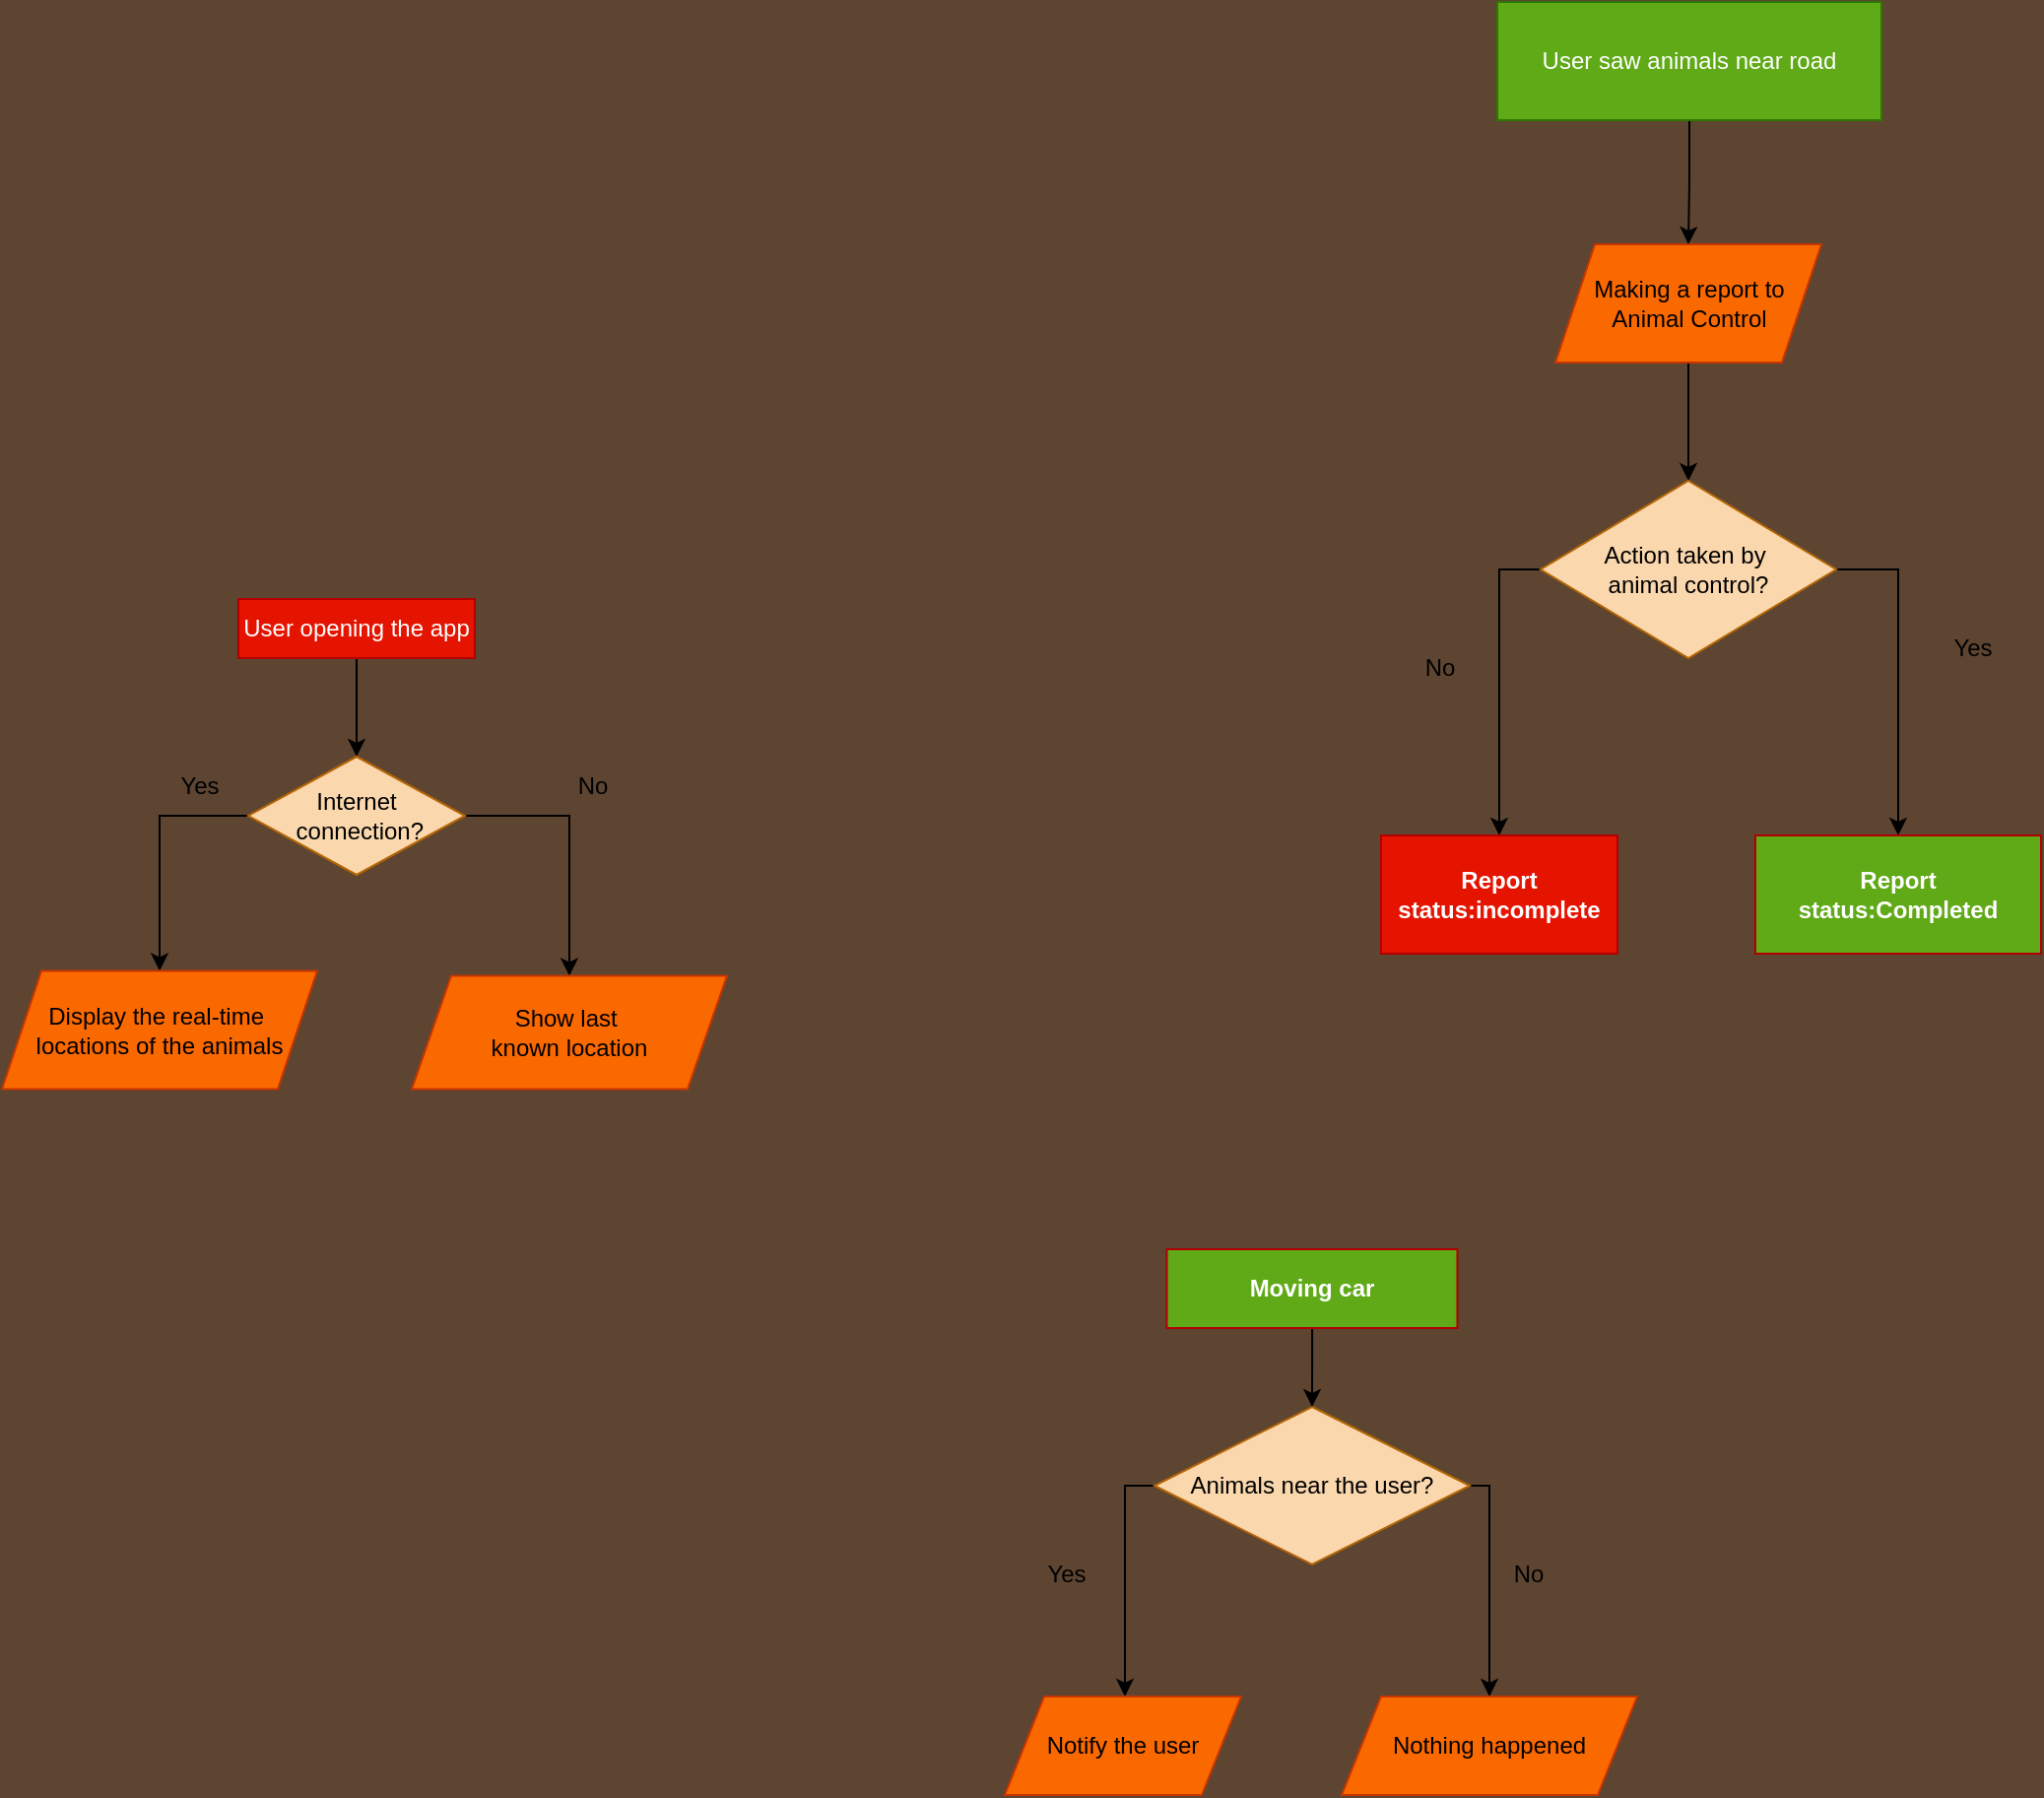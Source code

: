 <mxfile version="27.1.4">
  <diagram name="Page-1" id="Vq_qL6MAA6T3b-JdrKMp">
    <mxGraphModel dx="1303" dy="1738" grid="1" gridSize="10" guides="1" tooltips="1" connect="1" arrows="1" fold="1" page="1" pageScale="1" pageWidth="850" pageHeight="1100" background="light-dark(#5D4532,#5D4532)" math="0" shadow="0">
      <root>
        <mxCell id="0" />
        <mxCell id="1" parent="0" />
        <mxCell id="Nhia09eYR47ixTGk3fDe-3" style="edgeStyle=orthogonalEdgeStyle;rounded=0;orthogonalLoop=1;jettySize=auto;html=1;" parent="1" source="Nhia09eYR47ixTGk3fDe-1" target="Nhia09eYR47ixTGk3fDe-4" edge="1">
          <mxGeometry relative="1" as="geometry">
            <mxPoint x="190" y="340" as="targetPoint" />
          </mxGeometry>
        </mxCell>
        <mxCell id="Nhia09eYR47ixTGk3fDe-1" value="User opening the app" style="rounded=0;whiteSpace=wrap;html=1;fillColor=#e51400;fontColor=#ffffff;strokeColor=#B20000;" parent="1" vertex="1">
          <mxGeometry x="130" y="270" width="120" height="30" as="geometry" />
        </mxCell>
        <mxCell id="Nhia09eYR47ixTGk3fDe-5" style="edgeStyle=orthogonalEdgeStyle;rounded=0;orthogonalLoop=1;jettySize=auto;html=1;exitX=0;exitY=0.5;exitDx=0;exitDy=0;" parent="1" source="Nhia09eYR47ixTGk3fDe-4" target="Nhia09eYR47ixTGk3fDe-6" edge="1">
          <mxGeometry relative="1" as="geometry">
            <mxPoint x="190" y="450" as="targetPoint" />
            <Array as="points">
              <mxPoint x="90" y="380" />
            </Array>
          </mxGeometry>
        </mxCell>
        <mxCell id="BRaLl2ZOjWE6zL8T8MUb-11" style="edgeStyle=orthogonalEdgeStyle;rounded=0;orthogonalLoop=1;jettySize=auto;html=1;entryX=0.5;entryY=0;entryDx=0;entryDy=0;" edge="1" parent="1" source="Nhia09eYR47ixTGk3fDe-4" target="Nhia09eYR47ixTGk3fDe-13">
          <mxGeometry relative="1" as="geometry">
            <Array as="points">
              <mxPoint x="298" y="380" />
            </Array>
          </mxGeometry>
        </mxCell>
        <mxCell id="Nhia09eYR47ixTGk3fDe-4" value="&lt;div&gt;Internet&lt;/div&gt;&lt;div&gt;&amp;nbsp;connection?&lt;/div&gt;" style="rhombus;whiteSpace=wrap;html=1;fillColor=#fad7ac;strokeColor=#b46504;" parent="1" vertex="1">
          <mxGeometry x="135" y="350" width="110" height="60" as="geometry" />
        </mxCell>
        <mxCell id="Nhia09eYR47ixTGk3fDe-6" value="&lt;div&gt;Display the real-time&amp;nbsp;&lt;/div&gt;&lt;div&gt;locations of the animals&lt;/div&gt;" style="shape=parallelogram;perimeter=parallelogramPerimeter;whiteSpace=wrap;html=1;fixedSize=1;fillColor=#fa6800;fontColor=#000000;strokeColor=#C73500;" parent="1" vertex="1">
          <mxGeometry x="10" y="458.75" width="160" height="60" as="geometry" />
        </mxCell>
        <mxCell id="Nhia09eYR47ixTGk3fDe-13" value="&lt;div&gt;Show last&amp;nbsp;&lt;/div&gt;&lt;div&gt;known location&lt;/div&gt;" style="shape=parallelogram;perimeter=parallelogramPerimeter;whiteSpace=wrap;html=1;fixedSize=1;fillColor=#fa6800;fontColor=#000000;strokeColor=#C73500;" parent="1" vertex="1">
          <mxGeometry x="218" y="461.25" width="160" height="57.5" as="geometry" />
        </mxCell>
        <mxCell id="Nhia09eYR47ixTGk3fDe-19" style="edgeStyle=orthogonalEdgeStyle;rounded=0;orthogonalLoop=1;jettySize=auto;html=1;exitX=0;exitY=0.5;exitDx=0;exitDy=0;" parent="1" source="Nhia09eYR47ixTGk3fDe-17" target="Nhia09eYR47ixTGk3fDe-20" edge="1">
          <mxGeometry relative="1" as="geometry">
            <mxPoint x="675" y="810" as="targetPoint" />
            <Array as="points">
              <mxPoint x="580" y="720" />
            </Array>
          </mxGeometry>
        </mxCell>
        <mxCell id="BRaLl2ZOjWE6zL8T8MUb-28" style="edgeStyle=orthogonalEdgeStyle;rounded=0;orthogonalLoop=1;jettySize=auto;html=1;entryX=0.5;entryY=0;entryDx=0;entryDy=0;" edge="1" parent="1" source="Nhia09eYR47ixTGk3fDe-17" target="BRaLl2ZOjWE6zL8T8MUb-15">
          <mxGeometry relative="1" as="geometry">
            <Array as="points">
              <mxPoint x="765" y="720" />
            </Array>
          </mxGeometry>
        </mxCell>
        <mxCell id="Nhia09eYR47ixTGk3fDe-17" value="Animals near the user?" style="rhombus;whiteSpace=wrap;html=1;fillColor=#fad7ac;strokeColor=#b46504;" parent="1" vertex="1">
          <mxGeometry x="595" y="680" width="160" height="80" as="geometry" />
        </mxCell>
        <mxCell id="Nhia09eYR47ixTGk3fDe-20" value="Notify the user" style="shape=parallelogram;perimeter=parallelogramPerimeter;whiteSpace=wrap;html=1;fixedSize=1;fillColor=#fa6800;fontColor=#000000;strokeColor=#C73500;" parent="1" vertex="1">
          <mxGeometry x="519" y="827" width="120" height="50" as="geometry" />
        </mxCell>
        <mxCell id="BRaLl2ZOjWE6zL8T8MUb-16" style="edgeStyle=orthogonalEdgeStyle;rounded=0;orthogonalLoop=1;jettySize=auto;html=1;entryX=0.5;entryY=0;entryDx=0;entryDy=0;" edge="1" parent="1" source="Nhia09eYR47ixTGk3fDe-26" target="Nhia09eYR47ixTGk3fDe-29">
          <mxGeometry relative="1" as="geometry" />
        </mxCell>
        <mxCell id="Nhia09eYR47ixTGk3fDe-26" value="Making a report to Animal Control" style="shape=parallelogram;perimeter=parallelogramPerimeter;whiteSpace=wrap;html=1;fixedSize=1;fillColor=#fa6800;fontColor=#000000;strokeColor=#C73500;" parent="1" vertex="1">
          <mxGeometry x="798.5" y="90" width="135" height="60" as="geometry" />
        </mxCell>
        <mxCell id="Nhia09eYR47ixTGk3fDe-32" value="" style="edgeStyle=orthogonalEdgeStyle;rounded=0;orthogonalLoop=1;jettySize=auto;html=1;exitX=1;exitY=0.5;exitDx=0;exitDy=0;entryX=0.5;entryY=0;entryDx=0;entryDy=0;" parent="1" source="Nhia09eYR47ixTGk3fDe-29" target="Nhia09eYR47ixTGk3fDe-31" edge="1">
          <mxGeometry relative="1" as="geometry">
            <Array as="points">
              <mxPoint x="973" y="255" />
            </Array>
          </mxGeometry>
        </mxCell>
        <mxCell id="Nhia09eYR47ixTGk3fDe-37" style="edgeStyle=orthogonalEdgeStyle;rounded=0;orthogonalLoop=1;jettySize=auto;html=1;entryX=0.5;entryY=0;entryDx=0;entryDy=0;exitX=0;exitY=0.5;exitDx=0;exitDy=0;" parent="1" source="Nhia09eYR47ixTGk3fDe-29" target="Nhia09eYR47ixTGk3fDe-34" edge="1">
          <mxGeometry relative="1" as="geometry">
            <Array as="points">
              <mxPoint x="770" y="255" />
            </Array>
          </mxGeometry>
        </mxCell>
        <mxCell id="Nhia09eYR47ixTGk3fDe-29" value="&lt;div&gt;Action taken by&amp;nbsp;&lt;/div&gt;&lt;div&gt;animal control?&lt;/div&gt;" style="rhombus;whiteSpace=wrap;html=1;fillColor=#fad7ac;strokeColor=#b46504;" parent="1" vertex="1">
          <mxGeometry x="791" y="210" width="150" height="90" as="geometry" />
        </mxCell>
        <mxCell id="Nhia09eYR47ixTGk3fDe-31" value="&lt;b&gt;Report status:Completed&lt;/b&gt;" style="whiteSpace=wrap;html=1;fillColor=light-dark(#60a917, #ff9281);strokeColor=#B20000;fontColor=#ffffff;" parent="1" vertex="1">
          <mxGeometry x="900" y="390" width="145" height="60" as="geometry" />
        </mxCell>
        <mxCell id="Nhia09eYR47ixTGk3fDe-34" value="&lt;strong&gt;Report status:incomplete&lt;/strong&gt;" style="whiteSpace=wrap;html=1;fillColor=#e51400;fontColor=#ffffff;strokeColor=#B20000;" parent="1" vertex="1">
          <mxGeometry x="710" y="390" width="120" height="60" as="geometry" />
        </mxCell>
        <mxCell id="Nhia09eYR47ixTGk3fDe-38" value="&lt;div&gt;Yes&lt;/div&gt;" style="text;html=1;align=center;verticalAlign=middle;resizable=0;points=[];autosize=1;strokeColor=none;fillColor=none;" parent="1" vertex="1">
          <mxGeometry x="90" y="350" width="40" height="30" as="geometry" />
        </mxCell>
        <mxCell id="Nhia09eYR47ixTGk3fDe-39" value="No" style="text;html=1;align=center;verticalAlign=middle;whiteSpace=wrap;rounded=0;" parent="1" vertex="1">
          <mxGeometry x="755" y="750" width="60" height="30" as="geometry" />
        </mxCell>
        <mxCell id="Nhia09eYR47ixTGk3fDe-41" value="No" style="text;html=1;align=center;verticalAlign=middle;whiteSpace=wrap;rounded=0;" parent="1" vertex="1">
          <mxGeometry x="710" y="290" width="60" height="30" as="geometry" />
        </mxCell>
        <mxCell id="Nhia09eYR47ixTGk3fDe-42" value="&lt;div&gt;Yes&lt;/div&gt;" style="text;html=1;align=center;verticalAlign=middle;resizable=0;points=[];autosize=1;strokeColor=none;fillColor=none;" parent="1" vertex="1">
          <mxGeometry x="990" y="280" width="40" height="30" as="geometry" />
        </mxCell>
        <mxCell id="BRaLl2ZOjWE6zL8T8MUb-12" value="No" style="text;html=1;align=center;verticalAlign=middle;whiteSpace=wrap;rounded=0;" vertex="1" parent="1">
          <mxGeometry x="280" y="350" width="60" height="30" as="geometry" />
        </mxCell>
        <mxCell id="Nhia09eYR47ixTGk3fDe-40" value="&lt;div&gt;Yes&lt;/div&gt;" style="text;html=1;align=center;verticalAlign=middle;resizable=0;points=[];autosize=1;strokeColor=none;fillColor=none;" parent="1" vertex="1">
          <mxGeometry x="530" y="750" width="40" height="30" as="geometry" />
        </mxCell>
        <mxCell id="BRaLl2ZOjWE6zL8T8MUb-15" value="Nothing happened" style="shape=parallelogram;perimeter=parallelogramPerimeter;whiteSpace=wrap;html=1;fixedSize=1;fillColor=#fa6800;fontColor=#000000;strokeColor=#C73500;" vertex="1" parent="1">
          <mxGeometry x="690" y="827" width="150" height="50" as="geometry" />
        </mxCell>
        <mxCell id="BRaLl2ZOjWE6zL8T8MUb-19" style="edgeStyle=orthogonalEdgeStyle;rounded=0;orthogonalLoop=1;jettySize=auto;html=1;entryX=0.5;entryY=0;entryDx=0;entryDy=0;" edge="1" parent="1" source="BRaLl2ZOjWE6zL8T8MUb-17" target="Nhia09eYR47ixTGk3fDe-26">
          <mxGeometry relative="1" as="geometry" />
        </mxCell>
        <mxCell id="BRaLl2ZOjWE6zL8T8MUb-17" value="User saw animals near road" style="rounded=0;whiteSpace=wrap;html=1;fillColor=light-dark(#60a917, #ff9281);fontColor=#ffffff;strokeColor=#2D7600;" vertex="1" parent="1">
          <mxGeometry x="769" y="-33" width="195" height="60" as="geometry" />
        </mxCell>
        <mxCell id="BRaLl2ZOjWE6zL8T8MUb-27" style="edgeStyle=orthogonalEdgeStyle;rounded=0;orthogonalLoop=1;jettySize=auto;html=1;entryX=0.5;entryY=0;entryDx=0;entryDy=0;" edge="1" parent="1" source="BRaLl2ZOjWE6zL8T8MUb-26" target="Nhia09eYR47ixTGk3fDe-17">
          <mxGeometry relative="1" as="geometry" />
        </mxCell>
        <mxCell id="BRaLl2ZOjWE6zL8T8MUb-26" value="&lt;b&gt;Moving car&lt;/b&gt;" style="whiteSpace=wrap;html=1;fillColor=light-dark(#60a917, #ff9281);strokeColor=#B20000;fontColor=#ffffff;" vertex="1" parent="1">
          <mxGeometry x="601.25" y="600" width="147.5" height="40" as="geometry" />
        </mxCell>
      </root>
    </mxGraphModel>
  </diagram>
</mxfile>
